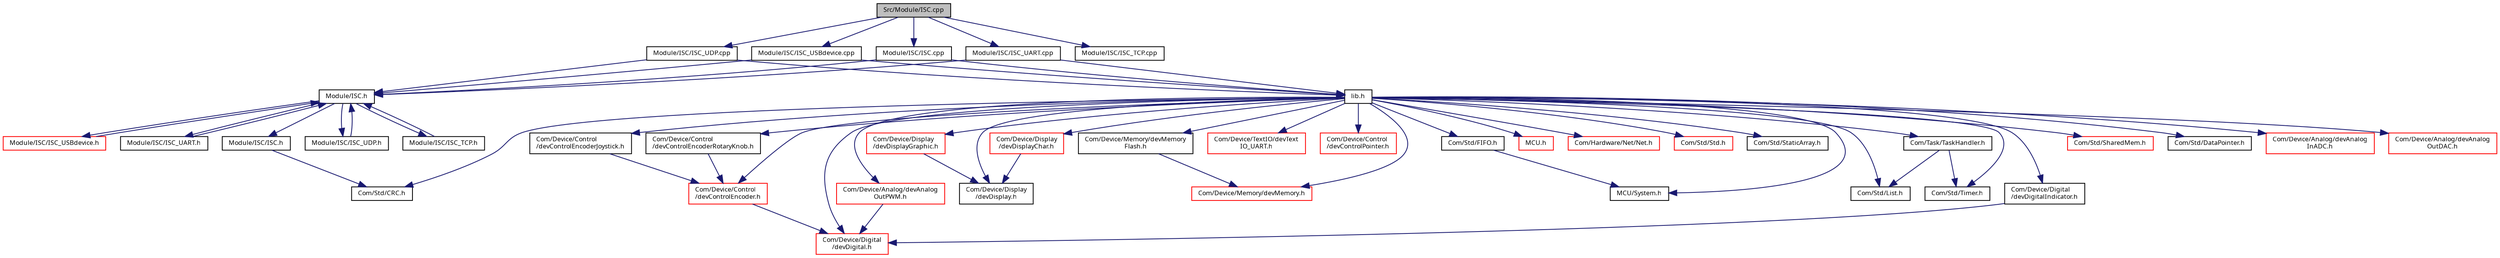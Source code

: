 digraph "Src/Module/ISC.cpp"
{
  edge [fontname="Sans",fontsize="8",labelfontname="Sans",labelfontsize="8"];
  node [fontname="Sans",fontsize="8",shape=record];
  Node1 [label="Src/Module/ISC.cpp",height=0.2,width=0.4,color="black", fillcolor="grey75", style="filled", fontcolor="black"];
  Node1 -> Node2 [color="midnightblue",fontsize="8",style="solid",fontname="Sans"];
  Node2 [label="Module/ISC/ISC.cpp",height=0.2,width=0.4,color="black", fillcolor="white", style="filled",URL="$_i_s_c_2_i_s_c_8cpp_source.html"];
  Node2 -> Node3 [color="midnightblue",fontsize="8",style="solid",fontname="Sans"];
  Node3 [label="lib.h",height=0.2,width=0.4,color="black", fillcolor="white", style="filled",URL="$lib_8h.html",tooltip="Library main include file. "];
  Node3 -> Node4 [color="midnightblue",fontsize="8",style="solid",fontname="Sans"];
  Node4 [label="MCU/System.h",height=0.2,width=0.4,color="black", fillcolor="white", style="filled",URL="$_system_8h.html"];
  Node3 -> Node5 [color="midnightblue",fontsize="8",style="solid",fontname="Sans"];
  Node5 [label="MCU.h",height=0.2,width=0.4,color="red", fillcolor="white", style="filled",URL="$_m_c_u_8h_source.html"];
  Node3 -> Node6 [color="midnightblue",fontsize="8",style="solid",fontname="Sans"];
  Node6 [label="Com/Hardware/Net/Net.h",height=0.2,width=0.4,color="red", fillcolor="white", style="filled",URL="$_net_8h.html"];
  Node3 -> Node7 [color="midnightblue",fontsize="8",style="solid",fontname="Sans"];
  Node7 [label="Com/Std/Std.h",height=0.2,width=0.4,color="red", fillcolor="white", style="filled",URL="$_std_8h.html",tooltip="Standard include file. "];
  Node3 -> Node8 [color="midnightblue",fontsize="8",style="solid",fontname="Sans"];
  Node8 [label="Com/Std/StaticArray.h",height=0.2,width=0.4,color="black", fillcolor="white", style="filled",URL="$_static_array_8h.html"];
  Node3 -> Node9 [color="midnightblue",fontsize="8",style="solid",fontname="Sans"];
  Node9 [label="Com/Std/CRC.h",height=0.2,width=0.4,color="black", fillcolor="white", style="filled",URL="$_c_r_c_8h.html"];
  Node3 -> Node10 [color="midnightblue",fontsize="8",style="solid",fontname="Sans"];
  Node10 [label="Com/Std/List.h",height=0.2,width=0.4,color="black", fillcolor="white", style="filled",URL="$_list_8h.html"];
  Node3 -> Node11 [color="midnightblue",fontsize="8",style="solid",fontname="Sans"];
  Node11 [label="Com/Std/FIFO.h",height=0.2,width=0.4,color="black", fillcolor="white", style="filled",URL="$_fifo_8h.html"];
  Node11 -> Node4 [color="midnightblue",fontsize="8",style="solid",fontname="Sans"];
  Node3 -> Node12 [color="midnightblue",fontsize="8",style="solid",fontname="Sans"];
  Node12 [label="Com/Std/SharedMem.h",height=0.2,width=0.4,color="red", fillcolor="white", style="filled",URL="$_shared_mem_8h.html"];
  Node3 -> Node13 [color="midnightblue",fontsize="8",style="solid",fontname="Sans"];
  Node13 [label="Com/Std/DataPointer.h",height=0.2,width=0.4,color="black", fillcolor="white", style="filled",URL="$_data_pointer_8h.html"];
  Node3 -> Node14 [color="midnightblue",fontsize="8",style="solid",fontname="Sans"];
  Node14 [label="Com/Std/Timer.h",height=0.2,width=0.4,color="black", fillcolor="white", style="filled",URL="$_std_2_timer_8h.html"];
  Node3 -> Node15 [color="midnightblue",fontsize="8",style="solid",fontname="Sans"];
  Node15 [label="Com/Device/Analog/devAnalog\lInADC.h",height=0.2,width=0.4,color="red", fillcolor="white", style="filled",URL="$dev_analog_in_a_d_c_8h.html"];
  Node3 -> Node16 [color="midnightblue",fontsize="8",style="solid",fontname="Sans"];
  Node16 [label="Com/Device/Analog/devAnalog\lOutDAC.h",height=0.2,width=0.4,color="red", fillcolor="white", style="filled",URL="$dev_analog_out_d_a_c_8h.html"];
  Node3 -> Node17 [color="midnightblue",fontsize="8",style="solid",fontname="Sans"];
  Node17 [label="Com/Device/Analog/devAnalog\lOutPWM.h",height=0.2,width=0.4,color="red", fillcolor="white", style="filled",URL="$dev_analog_out_p_w_m_8h.html"];
  Node17 -> Node18 [color="midnightblue",fontsize="8",style="solid",fontname="Sans"];
  Node18 [label="Com/Device/Digital\l/devDigital.h",height=0.2,width=0.4,color="red", fillcolor="white", style="filled",URL="$dev_digital_8h.html"];
  Node3 -> Node18 [color="midnightblue",fontsize="8",style="solid",fontname="Sans"];
  Node3 -> Node19 [color="midnightblue",fontsize="8",style="solid",fontname="Sans"];
  Node19 [label="Com/Device/Digital\l/devDigitalIndicator.h",height=0.2,width=0.4,color="black", fillcolor="white", style="filled",URL="$dev_digital_indicator_8h.html"];
  Node19 -> Node18 [color="midnightblue",fontsize="8",style="solid",fontname="Sans"];
  Node3 -> Node20 [color="midnightblue",fontsize="8",style="solid",fontname="Sans"];
  Node20 [label="Com/Device/Display\l/devDisplay.h",height=0.2,width=0.4,color="black", fillcolor="white", style="filled",URL="$dev_display_8h.html"];
  Node3 -> Node21 [color="midnightblue",fontsize="8",style="solid",fontname="Sans"];
  Node21 [label="Com/Device/Display\l/devDisplayChar.h",height=0.2,width=0.4,color="red", fillcolor="white", style="filled",URL="$dev_display_char_8h.html"];
  Node21 -> Node20 [color="midnightblue",fontsize="8",style="solid",fontname="Sans"];
  Node3 -> Node22 [color="midnightblue",fontsize="8",style="solid",fontname="Sans"];
  Node22 [label="Com/Device/Display\l/devDisplayGraphic.h",height=0.2,width=0.4,color="red", fillcolor="white", style="filled",URL="$dev_display_graphic_8h.html"];
  Node22 -> Node20 [color="midnightblue",fontsize="8",style="solid",fontname="Sans"];
  Node3 -> Node23 [color="midnightblue",fontsize="8",style="solid",fontname="Sans"];
  Node23 [label="Com/Device/Memory/devMemory.h",height=0.2,width=0.4,color="red", fillcolor="white", style="filled",URL="$dev_memory_8h.html"];
  Node3 -> Node24 [color="midnightblue",fontsize="8",style="solid",fontname="Sans"];
  Node24 [label="Com/Device/Memory/devMemory\lFlash.h",height=0.2,width=0.4,color="black", fillcolor="white", style="filled",URL="$dev_memory_flash_8h.html"];
  Node24 -> Node23 [color="midnightblue",fontsize="8",style="solid",fontname="Sans"];
  Node3 -> Node25 [color="midnightblue",fontsize="8",style="solid",fontname="Sans"];
  Node25 [label="Com/Device/TextIO/devText\lIO_UART.h",height=0.2,width=0.4,color="red", fillcolor="white", style="filled",URL="$dev_text_i_o___u_a_r_t_8h.html"];
  Node3 -> Node26 [color="midnightblue",fontsize="8",style="solid",fontname="Sans"];
  Node26 [label="Com/Device/Control\l/devControlEncoder.h",height=0.2,width=0.4,color="red", fillcolor="white", style="filled",URL="$dev_control_encoder_8h.html"];
  Node26 -> Node18 [color="midnightblue",fontsize="8",style="solid",fontname="Sans"];
  Node3 -> Node27 [color="midnightblue",fontsize="8",style="solid",fontname="Sans"];
  Node27 [label="Com/Device/Control\l/devControlEncoderJoystick.h",height=0.2,width=0.4,color="black", fillcolor="white", style="filled",URL="$dev_control_encoder_joystick_8h.html"];
  Node27 -> Node26 [color="midnightblue",fontsize="8",style="solid",fontname="Sans"];
  Node3 -> Node28 [color="midnightblue",fontsize="8",style="solid",fontname="Sans"];
  Node28 [label="Com/Device/Control\l/devControlEncoderRotaryKnob.h",height=0.2,width=0.4,color="black", fillcolor="white", style="filled",URL="$dev_control_encoder_rotaryknob_8h.html"];
  Node28 -> Node26 [color="midnightblue",fontsize="8",style="solid",fontname="Sans"];
  Node3 -> Node29 [color="midnightblue",fontsize="8",style="solid",fontname="Sans"];
  Node29 [label="Com/Device/Control\l/devControlPointer.h",height=0.2,width=0.4,color="red", fillcolor="white", style="filled",URL="$dev_control_pointer_8h.html"];
  Node3 -> Node30 [color="midnightblue",fontsize="8",style="solid",fontname="Sans"];
  Node30 [label="Com/Task/TaskHandler.h",height=0.2,width=0.4,color="black", fillcolor="white", style="filled",URL="$_task_handler_8h.html"];
  Node30 -> Node10 [color="midnightblue",fontsize="8",style="solid",fontname="Sans"];
  Node30 -> Node14 [color="midnightblue",fontsize="8",style="solid",fontname="Sans"];
  Node2 -> Node31 [color="midnightblue",fontsize="8",style="solid",fontname="Sans"];
  Node31 [label="Module/ISC.h",height=0.2,width=0.4,color="black", fillcolor="white", style="filled",URL="$_i_s_c_8h.html",tooltip="Summary of ISC classes (Inter system communication) "];
  Node31 -> Node32 [color="midnightblue",fontsize="8",style="solid",fontname="Sans"];
  Node32 [label="Module/ISC/ISC.h",height=0.2,width=0.4,color="black", fillcolor="white", style="filled",URL="$_i_s_c_2_i_s_c_8h_source.html"];
  Node32 -> Node9 [color="midnightblue",fontsize="8",style="solid",fontname="Sans"];
  Node31 -> Node33 [color="midnightblue",fontsize="8",style="solid",fontname="Sans"];
  Node33 [label="Module/ISC/ISC_UART.h",height=0.2,width=0.4,color="black", fillcolor="white", style="filled",URL="$_i_s_c___u_a_r_t_8h_source.html"];
  Node33 -> Node31 [color="midnightblue",fontsize="8",style="solid",fontname="Sans"];
  Node31 -> Node34 [color="midnightblue",fontsize="8",style="solid",fontname="Sans"];
  Node34 [label="Module/ISC/ISC_UDP.h",height=0.2,width=0.4,color="black", fillcolor="white", style="filled",URL="$_i_s_c___u_d_p_8h_source.html"];
  Node34 -> Node31 [color="midnightblue",fontsize="8",style="solid",fontname="Sans"];
  Node31 -> Node35 [color="midnightblue",fontsize="8",style="solid",fontname="Sans"];
  Node35 [label="Module/ISC/ISC_TCP.h",height=0.2,width=0.4,color="black", fillcolor="white", style="filled",URL="$_i_s_c___t_c_p_8h_source.html"];
  Node35 -> Node31 [color="midnightblue",fontsize="8",style="solid",fontname="Sans"];
  Node31 -> Node36 [color="midnightblue",fontsize="8",style="solid",fontname="Sans"];
  Node36 [label="Module/ISC/ISC_USBdevice.h",height=0.2,width=0.4,color="red", fillcolor="white", style="filled",URL="$_i_s_c___u_s_bdevice_8h_source.html"];
  Node36 -> Node31 [color="midnightblue",fontsize="8",style="solid",fontname="Sans"];
  Node1 -> Node37 [color="midnightblue",fontsize="8",style="solid",fontname="Sans"];
  Node37 [label="Module/ISC/ISC_UART.cpp",height=0.2,width=0.4,color="black", fillcolor="white", style="filled",URL="$_i_s_c___u_a_r_t_8cpp_source.html"];
  Node37 -> Node3 [color="midnightblue",fontsize="8",style="solid",fontname="Sans"];
  Node37 -> Node31 [color="midnightblue",fontsize="8",style="solid",fontname="Sans"];
  Node1 -> Node38 [color="midnightblue",fontsize="8",style="solid",fontname="Sans"];
  Node38 [label="Module/ISC/ISC_UDP.cpp",height=0.2,width=0.4,color="black", fillcolor="white", style="filled",URL="$_i_s_c___u_d_p_8cpp_source.html"];
  Node38 -> Node3 [color="midnightblue",fontsize="8",style="solid",fontname="Sans"];
  Node38 -> Node31 [color="midnightblue",fontsize="8",style="solid",fontname="Sans"];
  Node1 -> Node39 [color="midnightblue",fontsize="8",style="solid",fontname="Sans"];
  Node39 [label="Module/ISC/ISC_TCP.cpp",height=0.2,width=0.4,color="black", fillcolor="white", style="filled",URL="$_i_s_c___t_c_p_8cpp_source.html"];
  Node1 -> Node40 [color="midnightblue",fontsize="8",style="solid",fontname="Sans"];
  Node40 [label="Module/ISC/ISC_USBdevice.cpp",height=0.2,width=0.4,color="black", fillcolor="white", style="filled",URL="$_i_s_c___u_s_bdevice_8cpp_source.html"];
  Node40 -> Node3 [color="midnightblue",fontsize="8",style="solid",fontname="Sans"];
  Node40 -> Node31 [color="midnightblue",fontsize="8",style="solid",fontname="Sans"];
}
